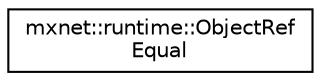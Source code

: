 digraph "Graphical Class Hierarchy"
{
 // LATEX_PDF_SIZE
  edge [fontname="Helvetica",fontsize="10",labelfontname="Helvetica",labelfontsize="10"];
  node [fontname="Helvetica",fontsize="10",shape=record];
  rankdir="LR";
  Node0 [label="mxnet::runtime::ObjectRef\lEqual",height=0.2,width=0.4,color="black", fillcolor="white", style="filled",URL="$structmxnet_1_1runtime_1_1ObjectRefEqual.html",tooltip="String-aware ObjectRef equal functor."];
}
